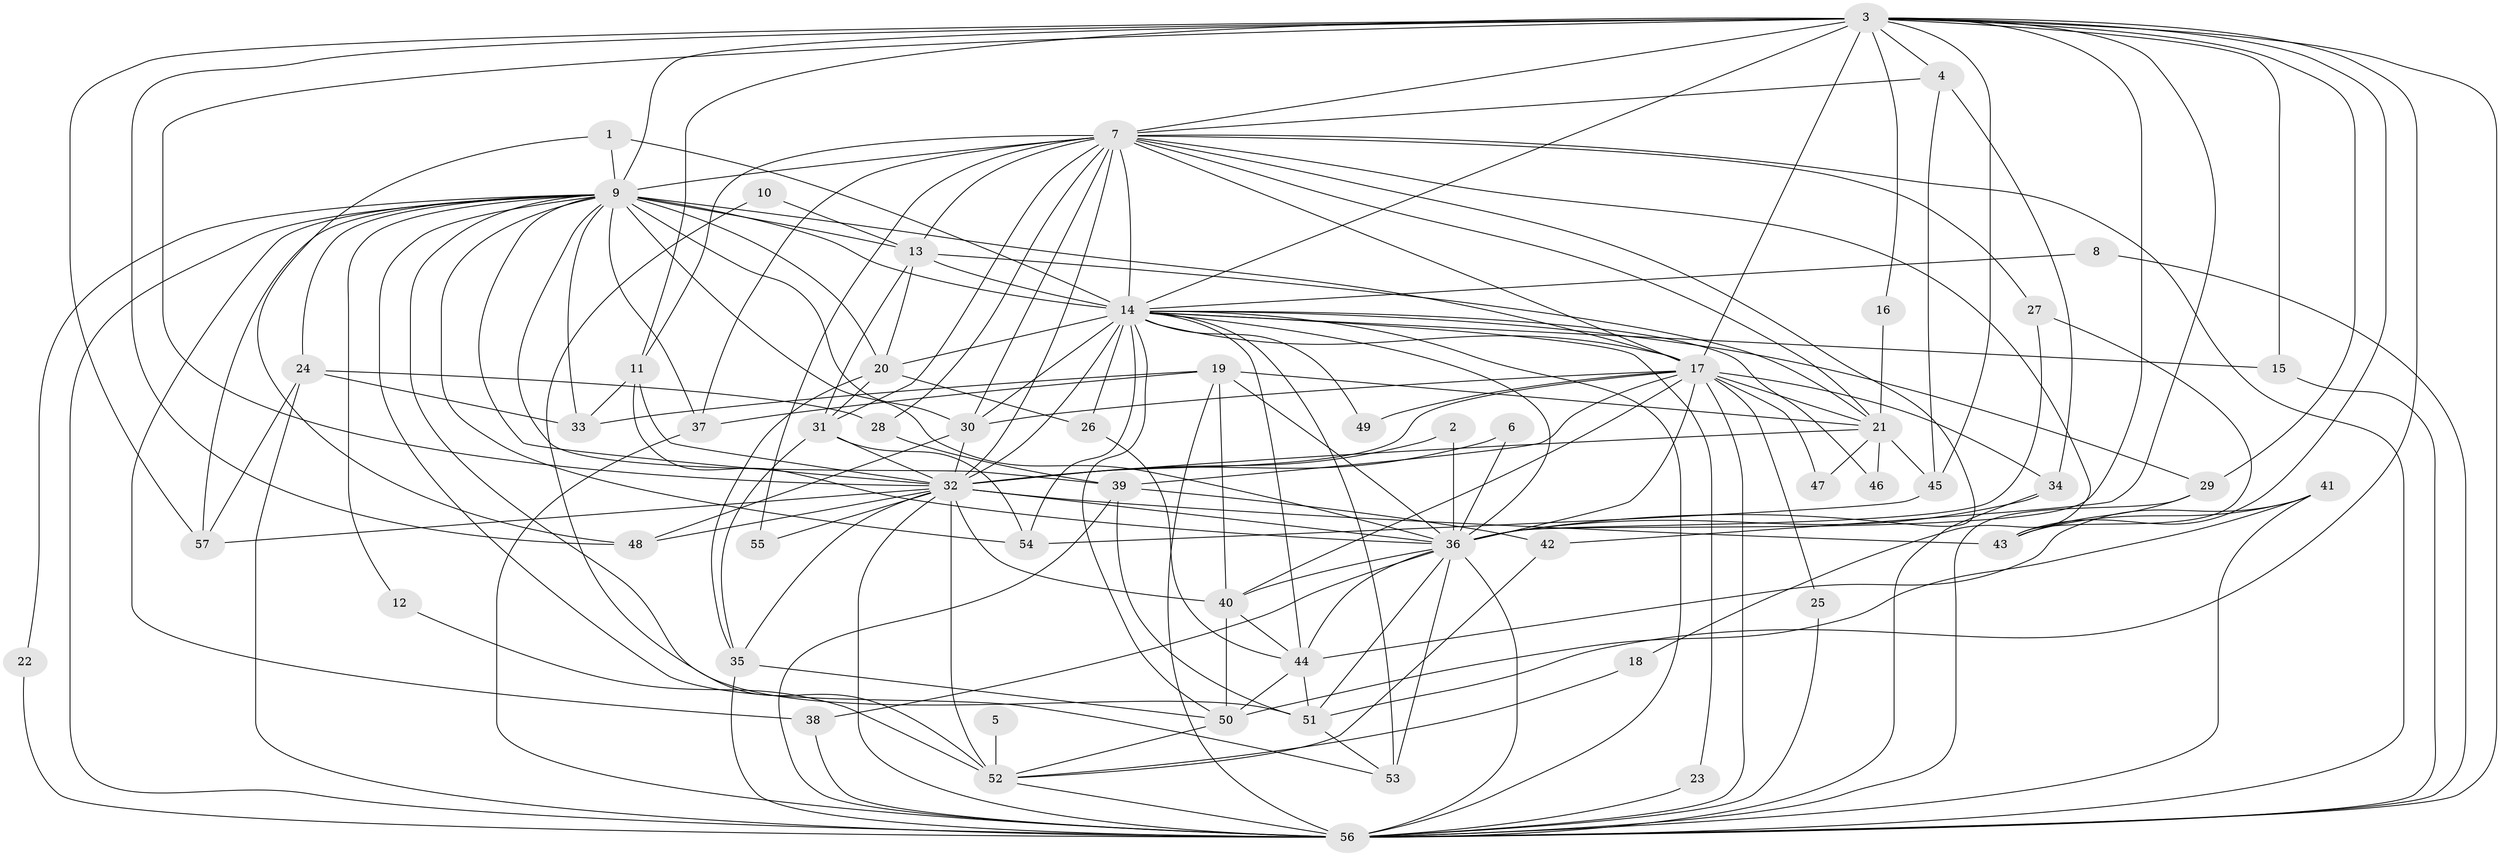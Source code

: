 // original degree distribution, {23: 0.028169014084507043, 24: 0.007042253521126761, 32: 0.007042253521126761, 21: 0.007042253521126761, 28: 0.007042253521126761, 27: 0.007042253521126761, 13: 0.007042253521126761, 2: 0.5774647887323944, 6: 0.02112676056338028, 3: 0.14084507042253522, 4: 0.11267605633802817, 10: 0.007042253521126761, 11: 0.007042253521126761, 7: 0.02112676056338028, 8: 0.007042253521126761, 5: 0.035211267605633804}
// Generated by graph-tools (version 1.1) at 2025/36/03/04/25 23:36:24]
// undirected, 57 vertices, 174 edges
graph export_dot {
  node [color=gray90,style=filled];
  1;
  2;
  3;
  4;
  5;
  6;
  7;
  8;
  9;
  10;
  11;
  12;
  13;
  14;
  15;
  16;
  17;
  18;
  19;
  20;
  21;
  22;
  23;
  24;
  25;
  26;
  27;
  28;
  29;
  30;
  31;
  32;
  33;
  34;
  35;
  36;
  37;
  38;
  39;
  40;
  41;
  42;
  43;
  44;
  45;
  46;
  47;
  48;
  49;
  50;
  51;
  52;
  53;
  54;
  55;
  56;
  57;
  1 -- 9 [weight=1.0];
  1 -- 14 [weight=1.0];
  1 -- 48 [weight=1.0];
  2 -- 32 [weight=1.0];
  2 -- 36 [weight=1.0];
  3 -- 4 [weight=1.0];
  3 -- 7 [weight=3.0];
  3 -- 9 [weight=2.0];
  3 -- 11 [weight=1.0];
  3 -- 14 [weight=1.0];
  3 -- 15 [weight=1.0];
  3 -- 16 [weight=1.0];
  3 -- 17 [weight=1.0];
  3 -- 29 [weight=1.0];
  3 -- 32 [weight=2.0];
  3 -- 36 [weight=1.0];
  3 -- 42 [weight=1.0];
  3 -- 43 [weight=1.0];
  3 -- 45 [weight=2.0];
  3 -- 48 [weight=1.0];
  3 -- 51 [weight=1.0];
  3 -- 56 [weight=1.0];
  3 -- 57 [weight=1.0];
  4 -- 7 [weight=1.0];
  4 -- 34 [weight=1.0];
  4 -- 45 [weight=1.0];
  5 -- 52 [weight=1.0];
  6 -- 32 [weight=1.0];
  6 -- 36 [weight=1.0];
  7 -- 9 [weight=5.0];
  7 -- 11 [weight=1.0];
  7 -- 13 [weight=1.0];
  7 -- 14 [weight=2.0];
  7 -- 17 [weight=2.0];
  7 -- 18 [weight=1.0];
  7 -- 21 [weight=1.0];
  7 -- 27 [weight=2.0];
  7 -- 28 [weight=1.0];
  7 -- 30 [weight=1.0];
  7 -- 31 [weight=2.0];
  7 -- 32 [weight=3.0];
  7 -- 36 [weight=2.0];
  7 -- 37 [weight=1.0];
  7 -- 55 [weight=2.0];
  7 -- 56 [weight=2.0];
  8 -- 14 [weight=1.0];
  8 -- 56 [weight=1.0];
  9 -- 12 [weight=1.0];
  9 -- 13 [weight=1.0];
  9 -- 14 [weight=3.0];
  9 -- 17 [weight=3.0];
  9 -- 20 [weight=1.0];
  9 -- 22 [weight=1.0];
  9 -- 24 [weight=2.0];
  9 -- 30 [weight=1.0];
  9 -- 32 [weight=3.0];
  9 -- 33 [weight=1.0];
  9 -- 36 [weight=4.0];
  9 -- 37 [weight=1.0];
  9 -- 38 [weight=1.0];
  9 -- 39 [weight=1.0];
  9 -- 51 [weight=1.0];
  9 -- 53 [weight=1.0];
  9 -- 54 [weight=1.0];
  9 -- 56 [weight=4.0];
  9 -- 57 [weight=1.0];
  10 -- 13 [weight=1.0];
  10 -- 52 [weight=1.0];
  11 -- 32 [weight=1.0];
  11 -- 33 [weight=1.0];
  11 -- 36 [weight=1.0];
  12 -- 52 [weight=1.0];
  13 -- 14 [weight=1.0];
  13 -- 20 [weight=1.0];
  13 -- 21 [weight=2.0];
  13 -- 31 [weight=1.0];
  14 -- 15 [weight=1.0];
  14 -- 17 [weight=1.0];
  14 -- 20 [weight=1.0];
  14 -- 23 [weight=1.0];
  14 -- 26 [weight=1.0];
  14 -- 29 [weight=1.0];
  14 -- 30 [weight=1.0];
  14 -- 32 [weight=1.0];
  14 -- 36 [weight=1.0];
  14 -- 44 [weight=2.0];
  14 -- 46 [weight=1.0];
  14 -- 49 [weight=1.0];
  14 -- 50 [weight=1.0];
  14 -- 53 [weight=1.0];
  14 -- 54 [weight=1.0];
  14 -- 56 [weight=2.0];
  15 -- 56 [weight=1.0];
  16 -- 21 [weight=1.0];
  17 -- 21 [weight=1.0];
  17 -- 25 [weight=1.0];
  17 -- 30 [weight=1.0];
  17 -- 32 [weight=1.0];
  17 -- 34 [weight=1.0];
  17 -- 36 [weight=1.0];
  17 -- 39 [weight=1.0];
  17 -- 40 [weight=1.0];
  17 -- 47 [weight=1.0];
  17 -- 49 [weight=1.0];
  17 -- 56 [weight=2.0];
  18 -- 52 [weight=1.0];
  19 -- 21 [weight=1.0];
  19 -- 33 [weight=1.0];
  19 -- 36 [weight=1.0];
  19 -- 37 [weight=1.0];
  19 -- 40 [weight=1.0];
  19 -- 56 [weight=1.0];
  20 -- 26 [weight=1.0];
  20 -- 31 [weight=1.0];
  20 -- 35 [weight=1.0];
  21 -- 32 [weight=1.0];
  21 -- 45 [weight=1.0];
  21 -- 46 [weight=1.0];
  21 -- 47 [weight=1.0];
  22 -- 56 [weight=1.0];
  23 -- 56 [weight=1.0];
  24 -- 28 [weight=1.0];
  24 -- 33 [weight=1.0];
  24 -- 56 [weight=1.0];
  24 -- 57 [weight=1.0];
  25 -- 56 [weight=1.0];
  26 -- 44 [weight=1.0];
  27 -- 36 [weight=1.0];
  27 -- 43 [weight=1.0];
  28 -- 39 [weight=2.0];
  29 -- 43 [weight=1.0];
  29 -- 56 [weight=1.0];
  30 -- 32 [weight=1.0];
  30 -- 48 [weight=1.0];
  31 -- 32 [weight=1.0];
  31 -- 35 [weight=1.0];
  31 -- 54 [weight=1.0];
  32 -- 35 [weight=1.0];
  32 -- 36 [weight=1.0];
  32 -- 40 [weight=1.0];
  32 -- 43 [weight=1.0];
  32 -- 48 [weight=1.0];
  32 -- 52 [weight=3.0];
  32 -- 55 [weight=1.0];
  32 -- 56 [weight=1.0];
  32 -- 57 [weight=1.0];
  34 -- 36 [weight=1.0];
  34 -- 56 [weight=2.0];
  35 -- 50 [weight=1.0];
  35 -- 56 [weight=2.0];
  36 -- 38 [weight=1.0];
  36 -- 40 [weight=1.0];
  36 -- 44 [weight=1.0];
  36 -- 51 [weight=1.0];
  36 -- 53 [weight=2.0];
  36 -- 56 [weight=1.0];
  37 -- 56 [weight=1.0];
  38 -- 56 [weight=2.0];
  39 -- 42 [weight=1.0];
  39 -- 51 [weight=1.0];
  39 -- 56 [weight=1.0];
  40 -- 44 [weight=1.0];
  40 -- 50 [weight=1.0];
  41 -- 43 [weight=1.0];
  41 -- 44 [weight=1.0];
  41 -- 50 [weight=1.0];
  41 -- 56 [weight=1.0];
  42 -- 52 [weight=1.0];
  44 -- 50 [weight=1.0];
  44 -- 51 [weight=1.0];
  45 -- 54 [weight=1.0];
  50 -- 52 [weight=1.0];
  51 -- 53 [weight=1.0];
  52 -- 56 [weight=2.0];
}
